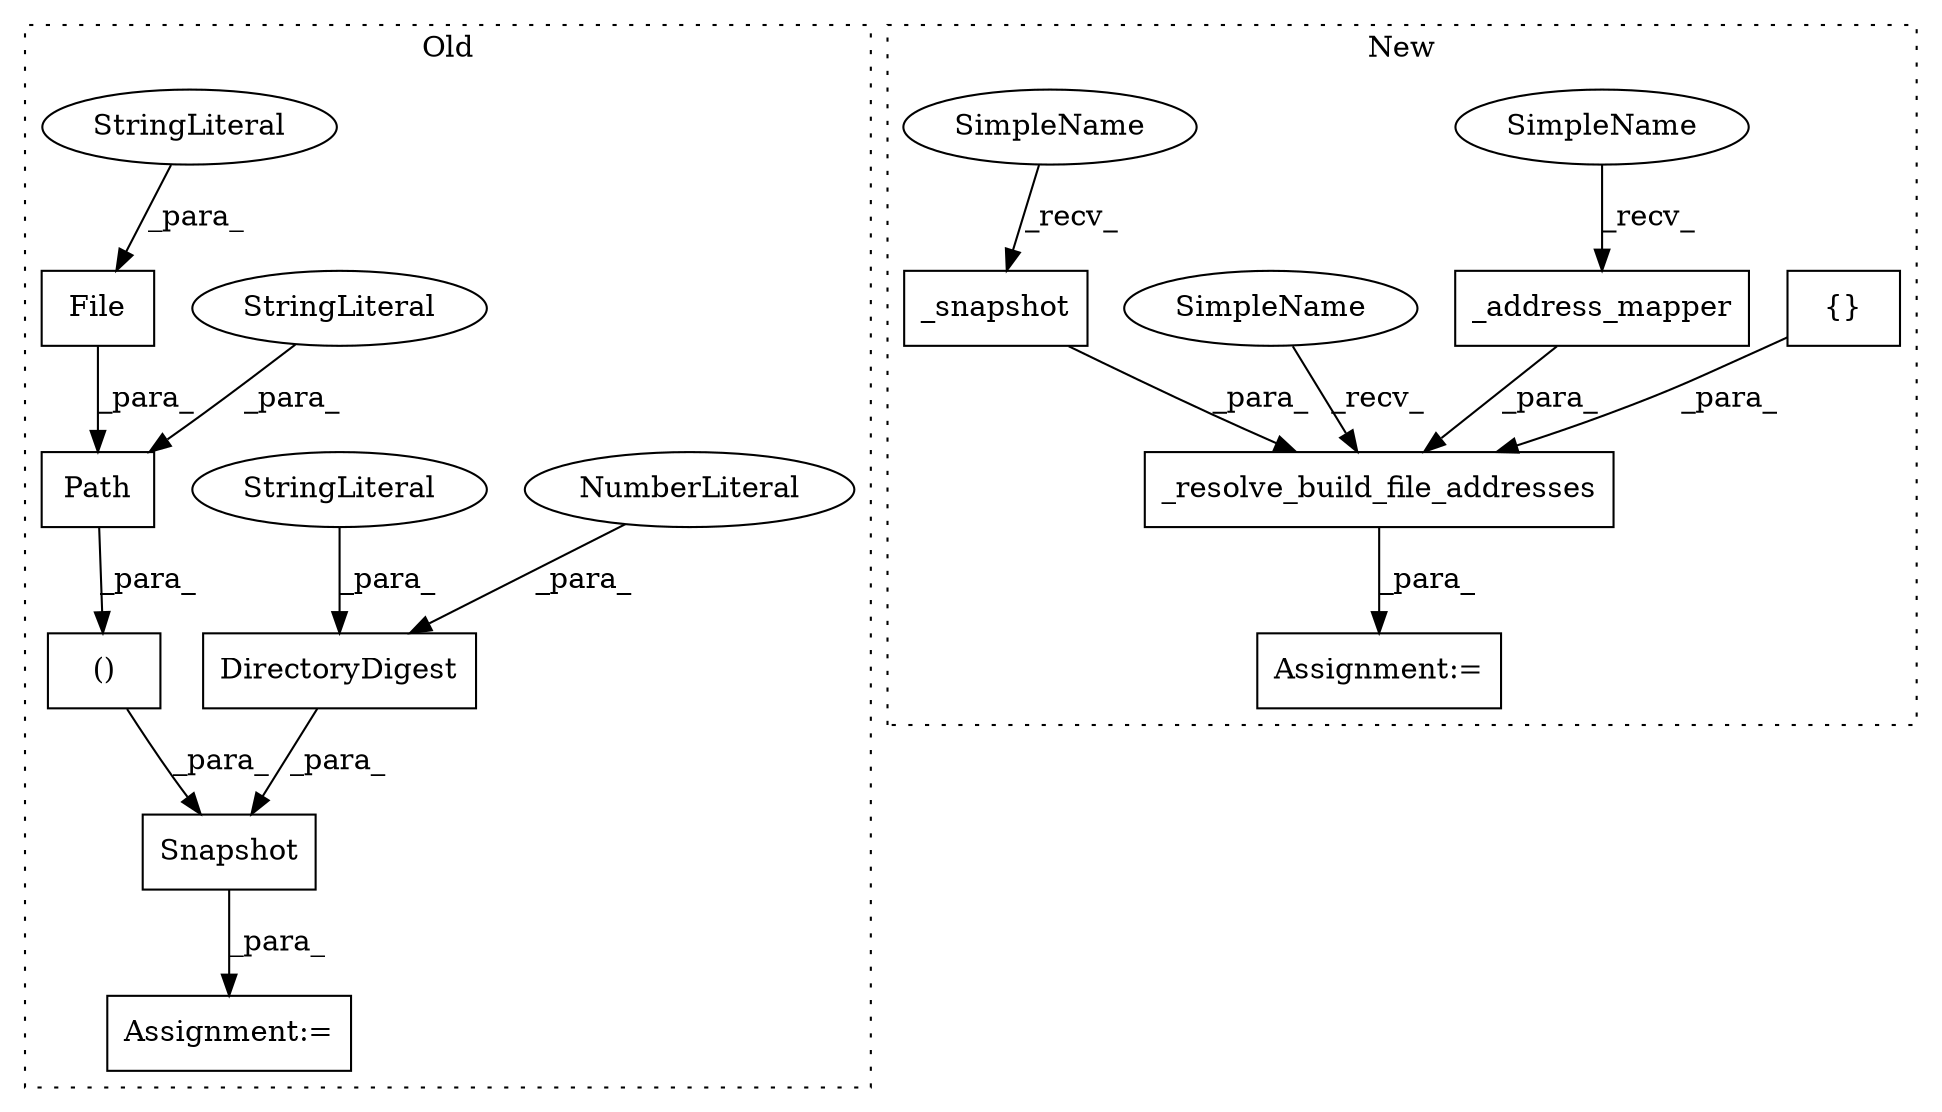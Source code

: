 digraph G {
subgraph cluster0 {
1 [label="()" a="106" s="3485" l="61" shape="box"];
6 [label="Path" a="32" s="3509,3545" l="5,1" shape="box"];
7 [label="Snapshot" a="32" s="3447,3546" l="9,2" shape="box"];
8 [label="DirectoryDigest" a="32" s="3456,3478" l="16,1" shape="box"];
9 [label="NumberLiteral" a="34" s="3477" l="1" shape="ellipse"];
10 [label="StringLiteral" a="45" s="3472" l="4" shape="ellipse"];
11 [label="File" a="32" s="3527,3544" l="5,1" shape="box"];
12 [label="StringLiteral" a="45" s="3514" l="12" shape="ellipse"];
13 [label="StringLiteral" a="45" s="3532" l="12" shape="ellipse"];
14 [label="Assignment:=" a="7" s="3446" l="1" shape="box"];
label = "Old";
style="dotted";
}
subgraph cluster1 {
2 [label="_snapshot" a="32" s="4200" l="11" shape="box"];
3 [label="_resolve_build_file_addresses" a="32" s="4144,4234" l="30,1" shape="box"];
4 [label="{}" a="4" s="3826,3851" l="1,1" shape="box"];
5 [label="_address_mapper" a="32" s="4217" l="17" shape="box"];
15 [label="Assignment:=" a="7" s="4138" l="1" shape="box"];
16 [label="SimpleName" a="42" s="4212" l="4" shape="ellipse"];
17 [label="SimpleName" a="42" s="4139" l="4" shape="ellipse"];
18 [label="SimpleName" a="42" s="4195" l="4" shape="ellipse"];
label = "New";
style="dotted";
}
1 -> 7 [label="_para_"];
2 -> 3 [label="_para_"];
3 -> 15 [label="_para_"];
4 -> 3 [label="_para_"];
5 -> 3 [label="_para_"];
6 -> 1 [label="_para_"];
7 -> 14 [label="_para_"];
8 -> 7 [label="_para_"];
9 -> 8 [label="_para_"];
10 -> 8 [label="_para_"];
11 -> 6 [label="_para_"];
12 -> 6 [label="_para_"];
13 -> 11 [label="_para_"];
16 -> 5 [label="_recv_"];
17 -> 3 [label="_recv_"];
18 -> 2 [label="_recv_"];
}